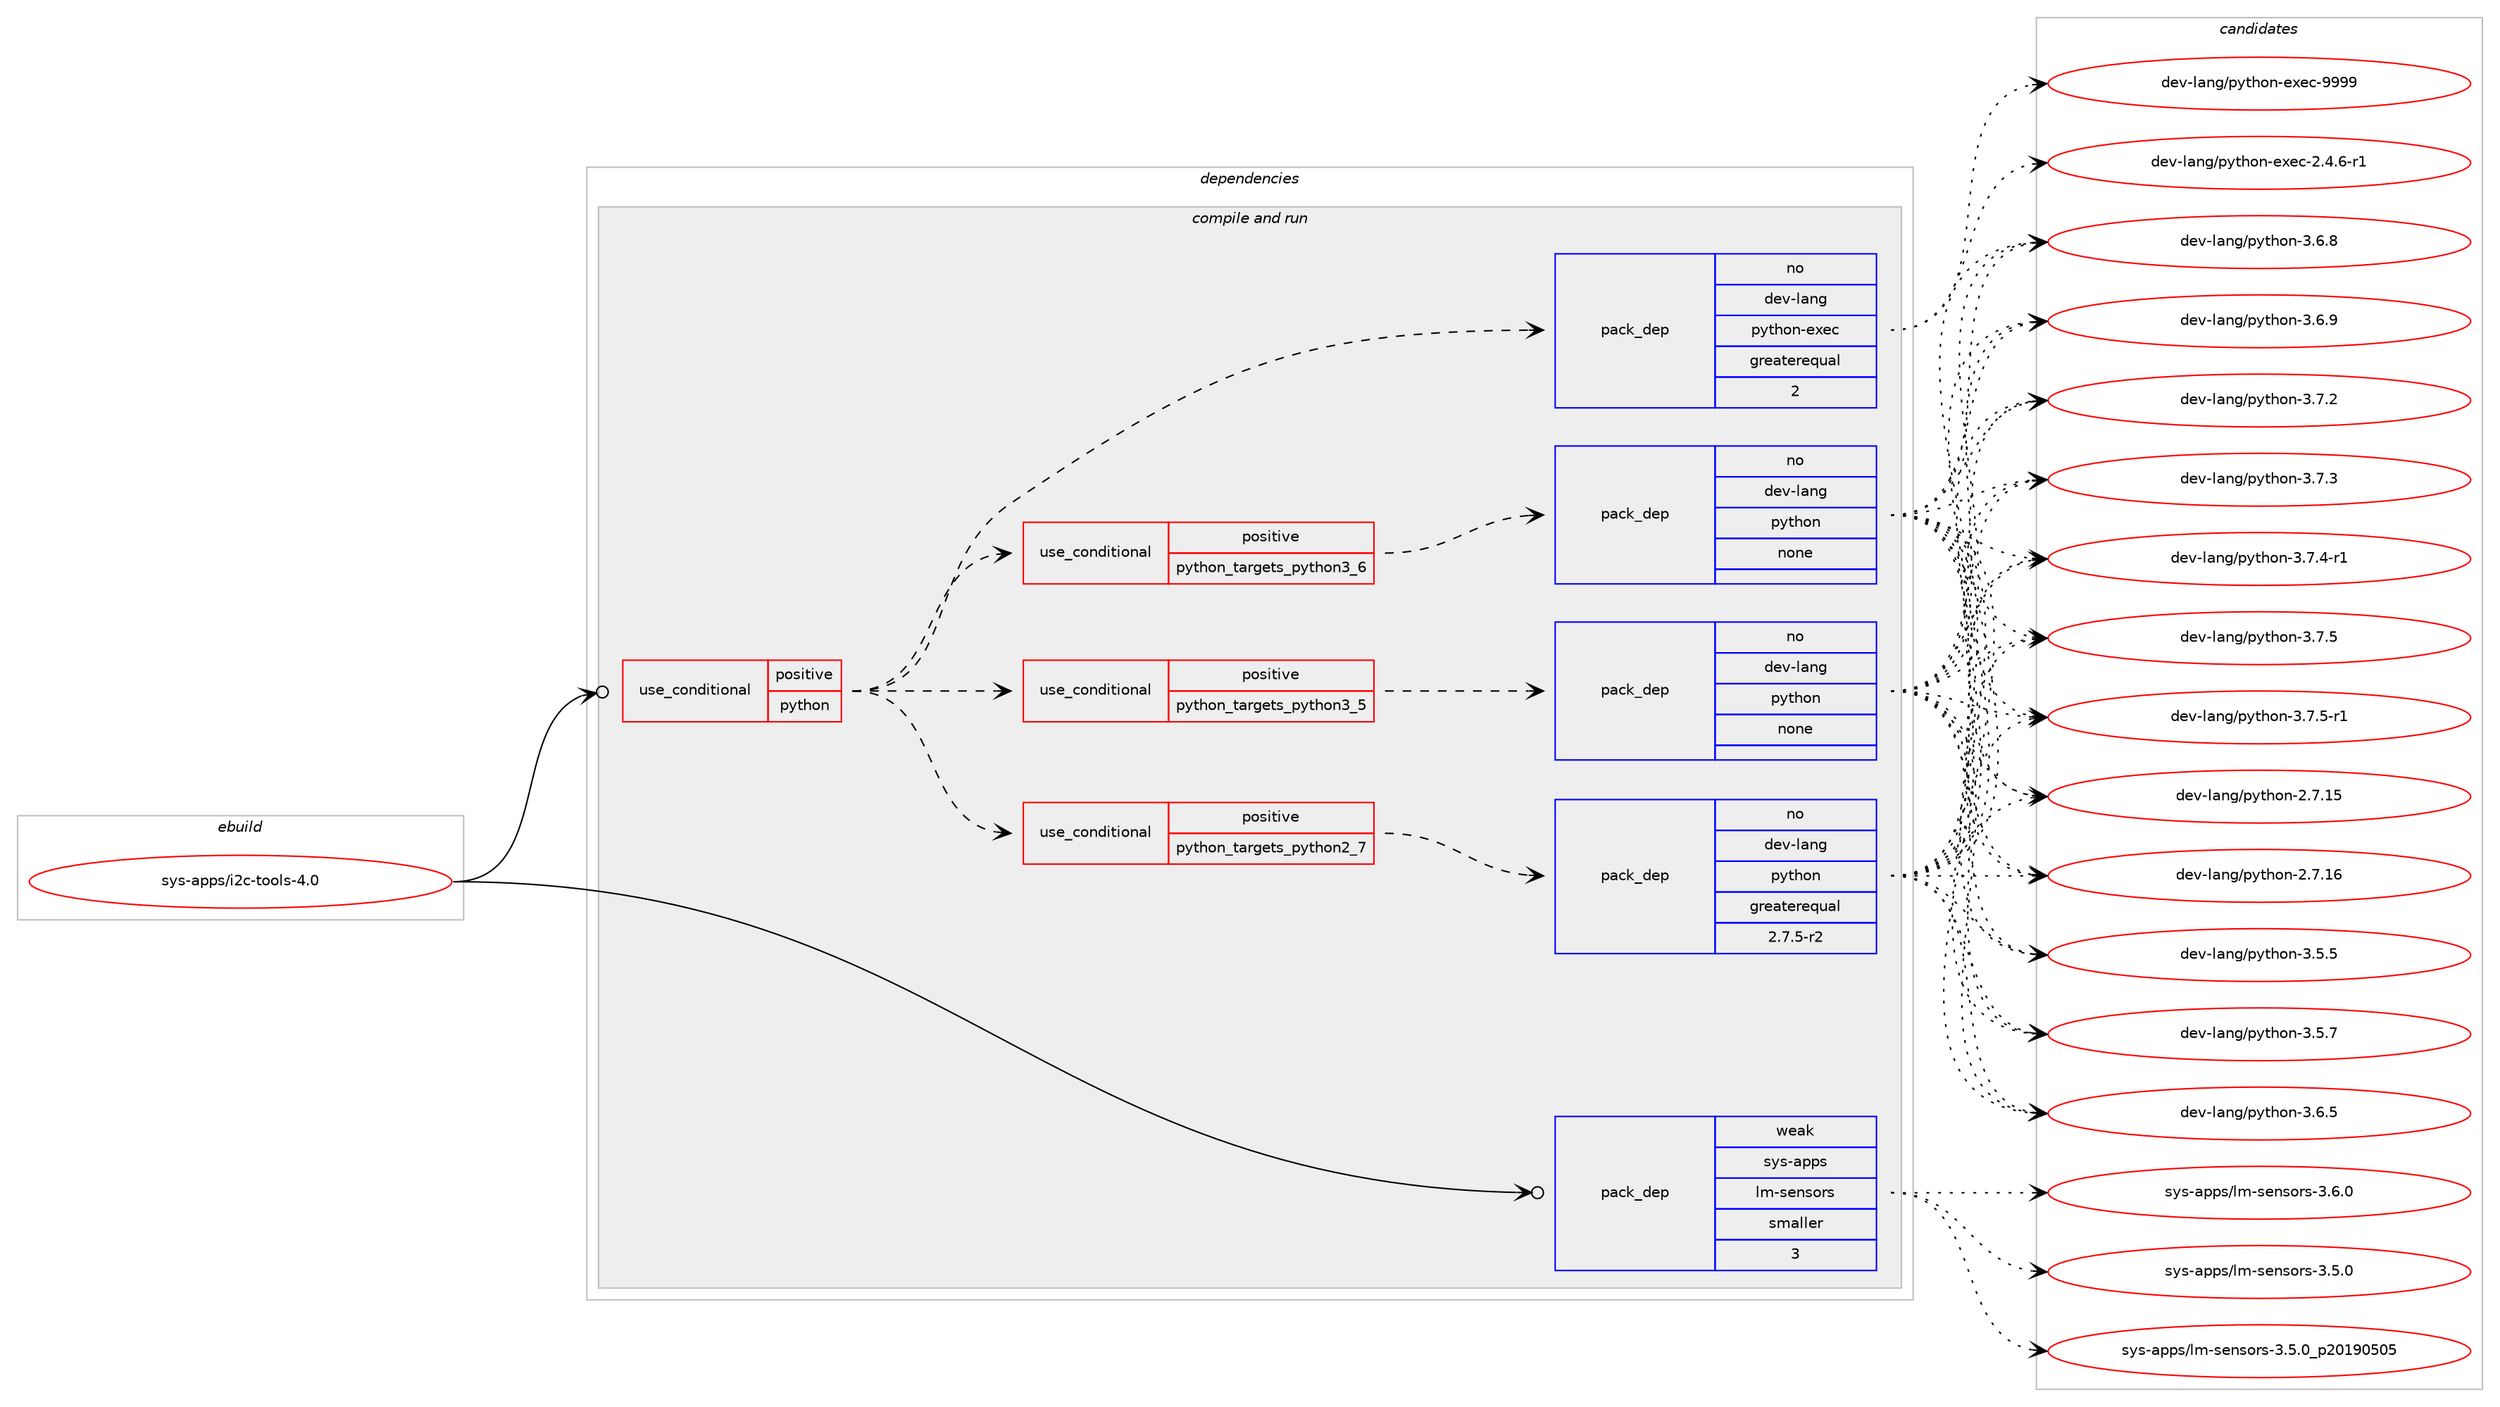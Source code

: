 digraph prolog {

# *************
# Graph options
# *************

newrank=true;
concentrate=true;
compound=true;
graph [rankdir=LR,fontname=Helvetica,fontsize=10,ranksep=1.5];#, ranksep=2.5, nodesep=0.2];
edge  [arrowhead=vee];
node  [fontname=Helvetica,fontsize=10];

# **********
# The ebuild
# **********

subgraph cluster_leftcol {
color=gray;
rank=same;
label=<<i>ebuild</i>>;
id [label="sys-apps/i2c-tools-4.0", color=red, width=4, href="../sys-apps/i2c-tools-4.0.svg"];
}

# ****************
# The dependencies
# ****************

subgraph cluster_midcol {
color=gray;
label=<<i>dependencies</i>>;
subgraph cluster_compile {
fillcolor="#eeeeee";
style=filled;
label=<<i>compile</i>>;
}
subgraph cluster_compileandrun {
fillcolor="#eeeeee";
style=filled;
label=<<i>compile and run</i>>;
subgraph cond210846 {
dependency875573 [label=<<TABLE BORDER="0" CELLBORDER="1" CELLSPACING="0" CELLPADDING="4"><TR><TD ROWSPAN="3" CELLPADDING="10">use_conditional</TD></TR><TR><TD>positive</TD></TR><TR><TD>python</TD></TR></TABLE>>, shape=none, color=red];
subgraph cond210847 {
dependency875574 [label=<<TABLE BORDER="0" CELLBORDER="1" CELLSPACING="0" CELLPADDING="4"><TR><TD ROWSPAN="3" CELLPADDING="10">use_conditional</TD></TR><TR><TD>positive</TD></TR><TR><TD>python_targets_python2_7</TD></TR></TABLE>>, shape=none, color=red];
subgraph pack649380 {
dependency875575 [label=<<TABLE BORDER="0" CELLBORDER="1" CELLSPACING="0" CELLPADDING="4" WIDTH="220"><TR><TD ROWSPAN="6" CELLPADDING="30">pack_dep</TD></TR><TR><TD WIDTH="110">no</TD></TR><TR><TD>dev-lang</TD></TR><TR><TD>python</TD></TR><TR><TD>greaterequal</TD></TR><TR><TD>2.7.5-r2</TD></TR></TABLE>>, shape=none, color=blue];
}
dependency875574:e -> dependency875575:w [weight=20,style="dashed",arrowhead="vee"];
}
dependency875573:e -> dependency875574:w [weight=20,style="dashed",arrowhead="vee"];
subgraph cond210848 {
dependency875576 [label=<<TABLE BORDER="0" CELLBORDER="1" CELLSPACING="0" CELLPADDING="4"><TR><TD ROWSPAN="3" CELLPADDING="10">use_conditional</TD></TR><TR><TD>positive</TD></TR><TR><TD>python_targets_python3_5</TD></TR></TABLE>>, shape=none, color=red];
subgraph pack649381 {
dependency875577 [label=<<TABLE BORDER="0" CELLBORDER="1" CELLSPACING="0" CELLPADDING="4" WIDTH="220"><TR><TD ROWSPAN="6" CELLPADDING="30">pack_dep</TD></TR><TR><TD WIDTH="110">no</TD></TR><TR><TD>dev-lang</TD></TR><TR><TD>python</TD></TR><TR><TD>none</TD></TR><TR><TD></TD></TR></TABLE>>, shape=none, color=blue];
}
dependency875576:e -> dependency875577:w [weight=20,style="dashed",arrowhead="vee"];
}
dependency875573:e -> dependency875576:w [weight=20,style="dashed",arrowhead="vee"];
subgraph cond210849 {
dependency875578 [label=<<TABLE BORDER="0" CELLBORDER="1" CELLSPACING="0" CELLPADDING="4"><TR><TD ROWSPAN="3" CELLPADDING="10">use_conditional</TD></TR><TR><TD>positive</TD></TR><TR><TD>python_targets_python3_6</TD></TR></TABLE>>, shape=none, color=red];
subgraph pack649382 {
dependency875579 [label=<<TABLE BORDER="0" CELLBORDER="1" CELLSPACING="0" CELLPADDING="4" WIDTH="220"><TR><TD ROWSPAN="6" CELLPADDING="30">pack_dep</TD></TR><TR><TD WIDTH="110">no</TD></TR><TR><TD>dev-lang</TD></TR><TR><TD>python</TD></TR><TR><TD>none</TD></TR><TR><TD></TD></TR></TABLE>>, shape=none, color=blue];
}
dependency875578:e -> dependency875579:w [weight=20,style="dashed",arrowhead="vee"];
}
dependency875573:e -> dependency875578:w [weight=20,style="dashed",arrowhead="vee"];
subgraph pack649383 {
dependency875580 [label=<<TABLE BORDER="0" CELLBORDER="1" CELLSPACING="0" CELLPADDING="4" WIDTH="220"><TR><TD ROWSPAN="6" CELLPADDING="30">pack_dep</TD></TR><TR><TD WIDTH="110">no</TD></TR><TR><TD>dev-lang</TD></TR><TR><TD>python-exec</TD></TR><TR><TD>greaterequal</TD></TR><TR><TD>2</TD></TR></TABLE>>, shape=none, color=blue];
}
dependency875573:e -> dependency875580:w [weight=20,style="dashed",arrowhead="vee"];
}
id:e -> dependency875573:w [weight=20,style="solid",arrowhead="odotvee"];
subgraph pack649384 {
dependency875581 [label=<<TABLE BORDER="0" CELLBORDER="1" CELLSPACING="0" CELLPADDING="4" WIDTH="220"><TR><TD ROWSPAN="6" CELLPADDING="30">pack_dep</TD></TR><TR><TD WIDTH="110">weak</TD></TR><TR><TD>sys-apps</TD></TR><TR><TD>lm-sensors</TD></TR><TR><TD>smaller</TD></TR><TR><TD>3</TD></TR></TABLE>>, shape=none, color=blue];
}
id:e -> dependency875581:w [weight=20,style="solid",arrowhead="odotvee"];
}
subgraph cluster_run {
fillcolor="#eeeeee";
style=filled;
label=<<i>run</i>>;
}
}

# **************
# The candidates
# **************

subgraph cluster_choices {
rank=same;
color=gray;
label=<<i>candidates</i>>;

subgraph choice649380 {
color=black;
nodesep=1;
choice10010111845108971101034711212111610411111045504655464953 [label="dev-lang/python-2.7.15", color=red, width=4,href="../dev-lang/python-2.7.15.svg"];
choice10010111845108971101034711212111610411111045504655464954 [label="dev-lang/python-2.7.16", color=red, width=4,href="../dev-lang/python-2.7.16.svg"];
choice100101118451089711010347112121116104111110455146534653 [label="dev-lang/python-3.5.5", color=red, width=4,href="../dev-lang/python-3.5.5.svg"];
choice100101118451089711010347112121116104111110455146534655 [label="dev-lang/python-3.5.7", color=red, width=4,href="../dev-lang/python-3.5.7.svg"];
choice100101118451089711010347112121116104111110455146544653 [label="dev-lang/python-3.6.5", color=red, width=4,href="../dev-lang/python-3.6.5.svg"];
choice100101118451089711010347112121116104111110455146544656 [label="dev-lang/python-3.6.8", color=red, width=4,href="../dev-lang/python-3.6.8.svg"];
choice100101118451089711010347112121116104111110455146544657 [label="dev-lang/python-3.6.9", color=red, width=4,href="../dev-lang/python-3.6.9.svg"];
choice100101118451089711010347112121116104111110455146554650 [label="dev-lang/python-3.7.2", color=red, width=4,href="../dev-lang/python-3.7.2.svg"];
choice100101118451089711010347112121116104111110455146554651 [label="dev-lang/python-3.7.3", color=red, width=4,href="../dev-lang/python-3.7.3.svg"];
choice1001011184510897110103471121211161041111104551465546524511449 [label="dev-lang/python-3.7.4-r1", color=red, width=4,href="../dev-lang/python-3.7.4-r1.svg"];
choice100101118451089711010347112121116104111110455146554653 [label="dev-lang/python-3.7.5", color=red, width=4,href="../dev-lang/python-3.7.5.svg"];
choice1001011184510897110103471121211161041111104551465546534511449 [label="dev-lang/python-3.7.5-r1", color=red, width=4,href="../dev-lang/python-3.7.5-r1.svg"];
dependency875575:e -> choice10010111845108971101034711212111610411111045504655464953:w [style=dotted,weight="100"];
dependency875575:e -> choice10010111845108971101034711212111610411111045504655464954:w [style=dotted,weight="100"];
dependency875575:e -> choice100101118451089711010347112121116104111110455146534653:w [style=dotted,weight="100"];
dependency875575:e -> choice100101118451089711010347112121116104111110455146534655:w [style=dotted,weight="100"];
dependency875575:e -> choice100101118451089711010347112121116104111110455146544653:w [style=dotted,weight="100"];
dependency875575:e -> choice100101118451089711010347112121116104111110455146544656:w [style=dotted,weight="100"];
dependency875575:e -> choice100101118451089711010347112121116104111110455146544657:w [style=dotted,weight="100"];
dependency875575:e -> choice100101118451089711010347112121116104111110455146554650:w [style=dotted,weight="100"];
dependency875575:e -> choice100101118451089711010347112121116104111110455146554651:w [style=dotted,weight="100"];
dependency875575:e -> choice1001011184510897110103471121211161041111104551465546524511449:w [style=dotted,weight="100"];
dependency875575:e -> choice100101118451089711010347112121116104111110455146554653:w [style=dotted,weight="100"];
dependency875575:e -> choice1001011184510897110103471121211161041111104551465546534511449:w [style=dotted,weight="100"];
}
subgraph choice649381 {
color=black;
nodesep=1;
choice10010111845108971101034711212111610411111045504655464953 [label="dev-lang/python-2.7.15", color=red, width=4,href="../dev-lang/python-2.7.15.svg"];
choice10010111845108971101034711212111610411111045504655464954 [label="dev-lang/python-2.7.16", color=red, width=4,href="../dev-lang/python-2.7.16.svg"];
choice100101118451089711010347112121116104111110455146534653 [label="dev-lang/python-3.5.5", color=red, width=4,href="../dev-lang/python-3.5.5.svg"];
choice100101118451089711010347112121116104111110455146534655 [label="dev-lang/python-3.5.7", color=red, width=4,href="../dev-lang/python-3.5.7.svg"];
choice100101118451089711010347112121116104111110455146544653 [label="dev-lang/python-3.6.5", color=red, width=4,href="../dev-lang/python-3.6.5.svg"];
choice100101118451089711010347112121116104111110455146544656 [label="dev-lang/python-3.6.8", color=red, width=4,href="../dev-lang/python-3.6.8.svg"];
choice100101118451089711010347112121116104111110455146544657 [label="dev-lang/python-3.6.9", color=red, width=4,href="../dev-lang/python-3.6.9.svg"];
choice100101118451089711010347112121116104111110455146554650 [label="dev-lang/python-3.7.2", color=red, width=4,href="../dev-lang/python-3.7.2.svg"];
choice100101118451089711010347112121116104111110455146554651 [label="dev-lang/python-3.7.3", color=red, width=4,href="../dev-lang/python-3.7.3.svg"];
choice1001011184510897110103471121211161041111104551465546524511449 [label="dev-lang/python-3.7.4-r1", color=red, width=4,href="../dev-lang/python-3.7.4-r1.svg"];
choice100101118451089711010347112121116104111110455146554653 [label="dev-lang/python-3.7.5", color=red, width=4,href="../dev-lang/python-3.7.5.svg"];
choice1001011184510897110103471121211161041111104551465546534511449 [label="dev-lang/python-3.7.5-r1", color=red, width=4,href="../dev-lang/python-3.7.5-r1.svg"];
dependency875577:e -> choice10010111845108971101034711212111610411111045504655464953:w [style=dotted,weight="100"];
dependency875577:e -> choice10010111845108971101034711212111610411111045504655464954:w [style=dotted,weight="100"];
dependency875577:e -> choice100101118451089711010347112121116104111110455146534653:w [style=dotted,weight="100"];
dependency875577:e -> choice100101118451089711010347112121116104111110455146534655:w [style=dotted,weight="100"];
dependency875577:e -> choice100101118451089711010347112121116104111110455146544653:w [style=dotted,weight="100"];
dependency875577:e -> choice100101118451089711010347112121116104111110455146544656:w [style=dotted,weight="100"];
dependency875577:e -> choice100101118451089711010347112121116104111110455146544657:w [style=dotted,weight="100"];
dependency875577:e -> choice100101118451089711010347112121116104111110455146554650:w [style=dotted,weight="100"];
dependency875577:e -> choice100101118451089711010347112121116104111110455146554651:w [style=dotted,weight="100"];
dependency875577:e -> choice1001011184510897110103471121211161041111104551465546524511449:w [style=dotted,weight="100"];
dependency875577:e -> choice100101118451089711010347112121116104111110455146554653:w [style=dotted,weight="100"];
dependency875577:e -> choice1001011184510897110103471121211161041111104551465546534511449:w [style=dotted,weight="100"];
}
subgraph choice649382 {
color=black;
nodesep=1;
choice10010111845108971101034711212111610411111045504655464953 [label="dev-lang/python-2.7.15", color=red, width=4,href="../dev-lang/python-2.7.15.svg"];
choice10010111845108971101034711212111610411111045504655464954 [label="dev-lang/python-2.7.16", color=red, width=4,href="../dev-lang/python-2.7.16.svg"];
choice100101118451089711010347112121116104111110455146534653 [label="dev-lang/python-3.5.5", color=red, width=4,href="../dev-lang/python-3.5.5.svg"];
choice100101118451089711010347112121116104111110455146534655 [label="dev-lang/python-3.5.7", color=red, width=4,href="../dev-lang/python-3.5.7.svg"];
choice100101118451089711010347112121116104111110455146544653 [label="dev-lang/python-3.6.5", color=red, width=4,href="../dev-lang/python-3.6.5.svg"];
choice100101118451089711010347112121116104111110455146544656 [label="dev-lang/python-3.6.8", color=red, width=4,href="../dev-lang/python-3.6.8.svg"];
choice100101118451089711010347112121116104111110455146544657 [label="dev-lang/python-3.6.9", color=red, width=4,href="../dev-lang/python-3.6.9.svg"];
choice100101118451089711010347112121116104111110455146554650 [label="dev-lang/python-3.7.2", color=red, width=4,href="../dev-lang/python-3.7.2.svg"];
choice100101118451089711010347112121116104111110455146554651 [label="dev-lang/python-3.7.3", color=red, width=4,href="../dev-lang/python-3.7.3.svg"];
choice1001011184510897110103471121211161041111104551465546524511449 [label="dev-lang/python-3.7.4-r1", color=red, width=4,href="../dev-lang/python-3.7.4-r1.svg"];
choice100101118451089711010347112121116104111110455146554653 [label="dev-lang/python-3.7.5", color=red, width=4,href="../dev-lang/python-3.7.5.svg"];
choice1001011184510897110103471121211161041111104551465546534511449 [label="dev-lang/python-3.7.5-r1", color=red, width=4,href="../dev-lang/python-3.7.5-r1.svg"];
dependency875579:e -> choice10010111845108971101034711212111610411111045504655464953:w [style=dotted,weight="100"];
dependency875579:e -> choice10010111845108971101034711212111610411111045504655464954:w [style=dotted,weight="100"];
dependency875579:e -> choice100101118451089711010347112121116104111110455146534653:w [style=dotted,weight="100"];
dependency875579:e -> choice100101118451089711010347112121116104111110455146534655:w [style=dotted,weight="100"];
dependency875579:e -> choice100101118451089711010347112121116104111110455146544653:w [style=dotted,weight="100"];
dependency875579:e -> choice100101118451089711010347112121116104111110455146544656:w [style=dotted,weight="100"];
dependency875579:e -> choice100101118451089711010347112121116104111110455146544657:w [style=dotted,weight="100"];
dependency875579:e -> choice100101118451089711010347112121116104111110455146554650:w [style=dotted,weight="100"];
dependency875579:e -> choice100101118451089711010347112121116104111110455146554651:w [style=dotted,weight="100"];
dependency875579:e -> choice1001011184510897110103471121211161041111104551465546524511449:w [style=dotted,weight="100"];
dependency875579:e -> choice100101118451089711010347112121116104111110455146554653:w [style=dotted,weight="100"];
dependency875579:e -> choice1001011184510897110103471121211161041111104551465546534511449:w [style=dotted,weight="100"];
}
subgraph choice649383 {
color=black;
nodesep=1;
choice10010111845108971101034711212111610411111045101120101994550465246544511449 [label="dev-lang/python-exec-2.4.6-r1", color=red, width=4,href="../dev-lang/python-exec-2.4.6-r1.svg"];
choice10010111845108971101034711212111610411111045101120101994557575757 [label="dev-lang/python-exec-9999", color=red, width=4,href="../dev-lang/python-exec-9999.svg"];
dependency875580:e -> choice10010111845108971101034711212111610411111045101120101994550465246544511449:w [style=dotted,weight="100"];
dependency875580:e -> choice10010111845108971101034711212111610411111045101120101994557575757:w [style=dotted,weight="100"];
}
subgraph choice649384 {
color=black;
nodesep=1;
choice11512111545971121121154710810945115101110115111114115455146534648 [label="sys-apps/lm-sensors-3.5.0", color=red, width=4,href="../sys-apps/lm-sensors-3.5.0.svg"];
choice11512111545971121121154710810945115101110115111114115455146534648951125048495748534853 [label="sys-apps/lm-sensors-3.5.0_p20190505", color=red, width=4,href="../sys-apps/lm-sensors-3.5.0_p20190505.svg"];
choice11512111545971121121154710810945115101110115111114115455146544648 [label="sys-apps/lm-sensors-3.6.0", color=red, width=4,href="../sys-apps/lm-sensors-3.6.0.svg"];
dependency875581:e -> choice11512111545971121121154710810945115101110115111114115455146534648:w [style=dotted,weight="100"];
dependency875581:e -> choice11512111545971121121154710810945115101110115111114115455146534648951125048495748534853:w [style=dotted,weight="100"];
dependency875581:e -> choice11512111545971121121154710810945115101110115111114115455146544648:w [style=dotted,weight="100"];
}
}

}
